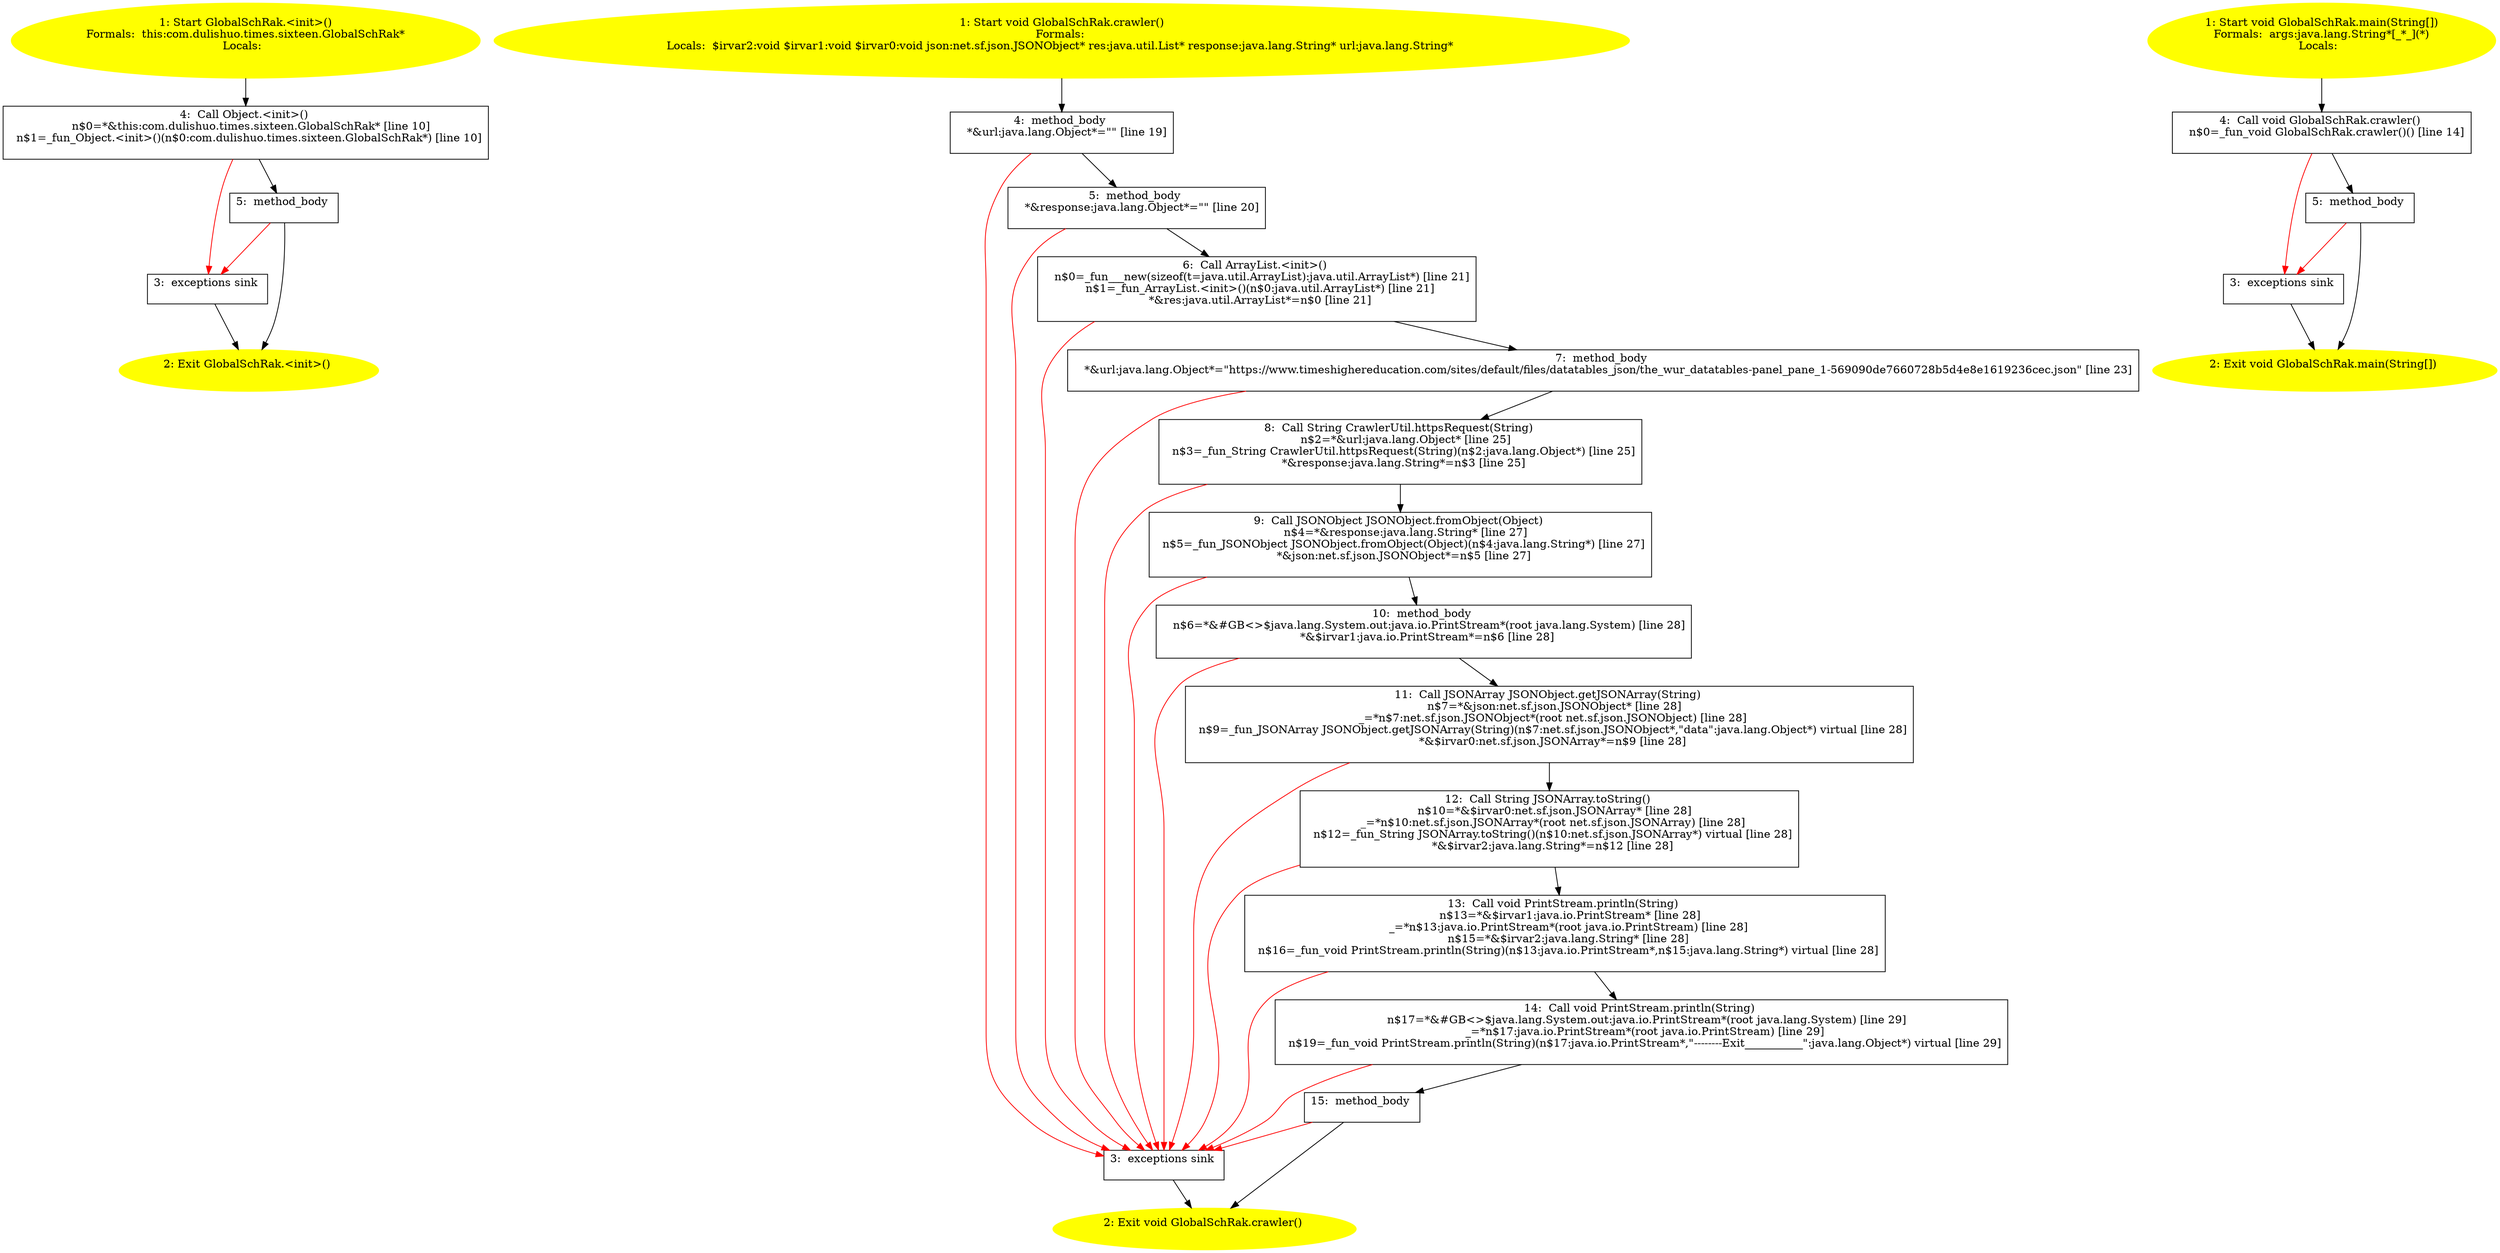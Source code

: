 /* @generated */
digraph cfg {
"com.dulishuo.times.sixteen.GlobalSchRak.<init>().dad577924d927a729d329d858653cf59_1" [label="1: Start GlobalSchRak.<init>()\nFormals:  this:com.dulishuo.times.sixteen.GlobalSchRak*\nLocals:  \n  " color=yellow style=filled]
	

	 "com.dulishuo.times.sixteen.GlobalSchRak.<init>().dad577924d927a729d329d858653cf59_1" -> "com.dulishuo.times.sixteen.GlobalSchRak.<init>().dad577924d927a729d329d858653cf59_4" ;
"com.dulishuo.times.sixteen.GlobalSchRak.<init>().dad577924d927a729d329d858653cf59_2" [label="2: Exit GlobalSchRak.<init>() \n  " color=yellow style=filled]
	

"com.dulishuo.times.sixteen.GlobalSchRak.<init>().dad577924d927a729d329d858653cf59_3" [label="3:  exceptions sink \n  " shape="box"]
	

	 "com.dulishuo.times.sixteen.GlobalSchRak.<init>().dad577924d927a729d329d858653cf59_3" -> "com.dulishuo.times.sixteen.GlobalSchRak.<init>().dad577924d927a729d329d858653cf59_2" ;
"com.dulishuo.times.sixteen.GlobalSchRak.<init>().dad577924d927a729d329d858653cf59_4" [label="4:  Call Object.<init>() \n   n$0=*&this:com.dulishuo.times.sixteen.GlobalSchRak* [line 10]\n  n$1=_fun_Object.<init>()(n$0:com.dulishuo.times.sixteen.GlobalSchRak*) [line 10]\n " shape="box"]
	

	 "com.dulishuo.times.sixteen.GlobalSchRak.<init>().dad577924d927a729d329d858653cf59_4" -> "com.dulishuo.times.sixteen.GlobalSchRak.<init>().dad577924d927a729d329d858653cf59_5" ;
	 "com.dulishuo.times.sixteen.GlobalSchRak.<init>().dad577924d927a729d329d858653cf59_4" -> "com.dulishuo.times.sixteen.GlobalSchRak.<init>().dad577924d927a729d329d858653cf59_3" [color="red" ];
"com.dulishuo.times.sixteen.GlobalSchRak.<init>().dad577924d927a729d329d858653cf59_5" [label="5:  method_body \n  " shape="box"]
	

	 "com.dulishuo.times.sixteen.GlobalSchRak.<init>().dad577924d927a729d329d858653cf59_5" -> "com.dulishuo.times.sixteen.GlobalSchRak.<init>().dad577924d927a729d329d858653cf59_2" ;
	 "com.dulishuo.times.sixteen.GlobalSchRak.<init>().dad577924d927a729d329d858653cf59_5" -> "com.dulishuo.times.sixteen.GlobalSchRak.<init>().dad577924d927a729d329d858653cf59_3" [color="red" ];
"com.dulishuo.times.sixteen.GlobalSchRak.crawler():void.9a0983d520bcf175b050374b6f51ee78_1" [label="1: Start void GlobalSchRak.crawler()\nFormals: \nLocals:  $irvar2:void $irvar1:void $irvar0:void json:net.sf.json.JSONObject* res:java.util.List* response:java.lang.String* url:java.lang.String* \n  " color=yellow style=filled]
	

	 "com.dulishuo.times.sixteen.GlobalSchRak.crawler():void.9a0983d520bcf175b050374b6f51ee78_1" -> "com.dulishuo.times.sixteen.GlobalSchRak.crawler():void.9a0983d520bcf175b050374b6f51ee78_4" ;
"com.dulishuo.times.sixteen.GlobalSchRak.crawler():void.9a0983d520bcf175b050374b6f51ee78_2" [label="2: Exit void GlobalSchRak.crawler() \n  " color=yellow style=filled]
	

"com.dulishuo.times.sixteen.GlobalSchRak.crawler():void.9a0983d520bcf175b050374b6f51ee78_3" [label="3:  exceptions sink \n  " shape="box"]
	

	 "com.dulishuo.times.sixteen.GlobalSchRak.crawler():void.9a0983d520bcf175b050374b6f51ee78_3" -> "com.dulishuo.times.sixteen.GlobalSchRak.crawler():void.9a0983d520bcf175b050374b6f51ee78_2" ;
"com.dulishuo.times.sixteen.GlobalSchRak.crawler():void.9a0983d520bcf175b050374b6f51ee78_4" [label="4:  method_body \n   *&url:java.lang.Object*=\"\" [line 19]\n " shape="box"]
	

	 "com.dulishuo.times.sixteen.GlobalSchRak.crawler():void.9a0983d520bcf175b050374b6f51ee78_4" -> "com.dulishuo.times.sixteen.GlobalSchRak.crawler():void.9a0983d520bcf175b050374b6f51ee78_5" ;
	 "com.dulishuo.times.sixteen.GlobalSchRak.crawler():void.9a0983d520bcf175b050374b6f51ee78_4" -> "com.dulishuo.times.sixteen.GlobalSchRak.crawler():void.9a0983d520bcf175b050374b6f51ee78_3" [color="red" ];
"com.dulishuo.times.sixteen.GlobalSchRak.crawler():void.9a0983d520bcf175b050374b6f51ee78_5" [label="5:  method_body \n   *&response:java.lang.Object*=\"\" [line 20]\n " shape="box"]
	

	 "com.dulishuo.times.sixteen.GlobalSchRak.crawler():void.9a0983d520bcf175b050374b6f51ee78_5" -> "com.dulishuo.times.sixteen.GlobalSchRak.crawler():void.9a0983d520bcf175b050374b6f51ee78_6" ;
	 "com.dulishuo.times.sixteen.GlobalSchRak.crawler():void.9a0983d520bcf175b050374b6f51ee78_5" -> "com.dulishuo.times.sixteen.GlobalSchRak.crawler():void.9a0983d520bcf175b050374b6f51ee78_3" [color="red" ];
"com.dulishuo.times.sixteen.GlobalSchRak.crawler():void.9a0983d520bcf175b050374b6f51ee78_6" [label="6:  Call ArrayList.<init>() \n   n$0=_fun___new(sizeof(t=java.util.ArrayList):java.util.ArrayList*) [line 21]\n  n$1=_fun_ArrayList.<init>()(n$0:java.util.ArrayList*) [line 21]\n  *&res:java.util.ArrayList*=n$0 [line 21]\n " shape="box"]
	

	 "com.dulishuo.times.sixteen.GlobalSchRak.crawler():void.9a0983d520bcf175b050374b6f51ee78_6" -> "com.dulishuo.times.sixteen.GlobalSchRak.crawler():void.9a0983d520bcf175b050374b6f51ee78_7" ;
	 "com.dulishuo.times.sixteen.GlobalSchRak.crawler():void.9a0983d520bcf175b050374b6f51ee78_6" -> "com.dulishuo.times.sixteen.GlobalSchRak.crawler():void.9a0983d520bcf175b050374b6f51ee78_3" [color="red" ];
"com.dulishuo.times.sixteen.GlobalSchRak.crawler():void.9a0983d520bcf175b050374b6f51ee78_7" [label="7:  method_body \n   *&url:java.lang.Object*=\"https://www.timeshighereducation.com/sites/default/files/datatables_json/the_wur_datatables-panel_pane_1-569090de7660728b5d4e8e1619236cec.json\" [line 23]\n " shape="box"]
	

	 "com.dulishuo.times.sixteen.GlobalSchRak.crawler():void.9a0983d520bcf175b050374b6f51ee78_7" -> "com.dulishuo.times.sixteen.GlobalSchRak.crawler():void.9a0983d520bcf175b050374b6f51ee78_8" ;
	 "com.dulishuo.times.sixteen.GlobalSchRak.crawler():void.9a0983d520bcf175b050374b6f51ee78_7" -> "com.dulishuo.times.sixteen.GlobalSchRak.crawler():void.9a0983d520bcf175b050374b6f51ee78_3" [color="red" ];
"com.dulishuo.times.sixteen.GlobalSchRak.crawler():void.9a0983d520bcf175b050374b6f51ee78_8" [label="8:  Call String CrawlerUtil.httpsRequest(String) \n   n$2=*&url:java.lang.Object* [line 25]\n  n$3=_fun_String CrawlerUtil.httpsRequest(String)(n$2:java.lang.Object*) [line 25]\n  *&response:java.lang.String*=n$3 [line 25]\n " shape="box"]
	

	 "com.dulishuo.times.sixteen.GlobalSchRak.crawler():void.9a0983d520bcf175b050374b6f51ee78_8" -> "com.dulishuo.times.sixteen.GlobalSchRak.crawler():void.9a0983d520bcf175b050374b6f51ee78_9" ;
	 "com.dulishuo.times.sixteen.GlobalSchRak.crawler():void.9a0983d520bcf175b050374b6f51ee78_8" -> "com.dulishuo.times.sixteen.GlobalSchRak.crawler():void.9a0983d520bcf175b050374b6f51ee78_3" [color="red" ];
"com.dulishuo.times.sixteen.GlobalSchRak.crawler():void.9a0983d520bcf175b050374b6f51ee78_9" [label="9:  Call JSONObject JSONObject.fromObject(Object) \n   n$4=*&response:java.lang.String* [line 27]\n  n$5=_fun_JSONObject JSONObject.fromObject(Object)(n$4:java.lang.String*) [line 27]\n  *&json:net.sf.json.JSONObject*=n$5 [line 27]\n " shape="box"]
	

	 "com.dulishuo.times.sixteen.GlobalSchRak.crawler():void.9a0983d520bcf175b050374b6f51ee78_9" -> "com.dulishuo.times.sixteen.GlobalSchRak.crawler():void.9a0983d520bcf175b050374b6f51ee78_10" ;
	 "com.dulishuo.times.sixteen.GlobalSchRak.crawler():void.9a0983d520bcf175b050374b6f51ee78_9" -> "com.dulishuo.times.sixteen.GlobalSchRak.crawler():void.9a0983d520bcf175b050374b6f51ee78_3" [color="red" ];
"com.dulishuo.times.sixteen.GlobalSchRak.crawler():void.9a0983d520bcf175b050374b6f51ee78_10" [label="10:  method_body \n   n$6=*&#GB<>$java.lang.System.out:java.io.PrintStream*(root java.lang.System) [line 28]\n  *&$irvar1:java.io.PrintStream*=n$6 [line 28]\n " shape="box"]
	

	 "com.dulishuo.times.sixteen.GlobalSchRak.crawler():void.9a0983d520bcf175b050374b6f51ee78_10" -> "com.dulishuo.times.sixteen.GlobalSchRak.crawler():void.9a0983d520bcf175b050374b6f51ee78_11" ;
	 "com.dulishuo.times.sixteen.GlobalSchRak.crawler():void.9a0983d520bcf175b050374b6f51ee78_10" -> "com.dulishuo.times.sixteen.GlobalSchRak.crawler():void.9a0983d520bcf175b050374b6f51ee78_3" [color="red" ];
"com.dulishuo.times.sixteen.GlobalSchRak.crawler():void.9a0983d520bcf175b050374b6f51ee78_11" [label="11:  Call JSONArray JSONObject.getJSONArray(String) \n   n$7=*&json:net.sf.json.JSONObject* [line 28]\n  _=*n$7:net.sf.json.JSONObject*(root net.sf.json.JSONObject) [line 28]\n  n$9=_fun_JSONArray JSONObject.getJSONArray(String)(n$7:net.sf.json.JSONObject*,\"data\":java.lang.Object*) virtual [line 28]\n  *&$irvar0:net.sf.json.JSONArray*=n$9 [line 28]\n " shape="box"]
	

	 "com.dulishuo.times.sixteen.GlobalSchRak.crawler():void.9a0983d520bcf175b050374b6f51ee78_11" -> "com.dulishuo.times.sixteen.GlobalSchRak.crawler():void.9a0983d520bcf175b050374b6f51ee78_12" ;
	 "com.dulishuo.times.sixteen.GlobalSchRak.crawler():void.9a0983d520bcf175b050374b6f51ee78_11" -> "com.dulishuo.times.sixteen.GlobalSchRak.crawler():void.9a0983d520bcf175b050374b6f51ee78_3" [color="red" ];
"com.dulishuo.times.sixteen.GlobalSchRak.crawler():void.9a0983d520bcf175b050374b6f51ee78_12" [label="12:  Call String JSONArray.toString() \n   n$10=*&$irvar0:net.sf.json.JSONArray* [line 28]\n  _=*n$10:net.sf.json.JSONArray*(root net.sf.json.JSONArray) [line 28]\n  n$12=_fun_String JSONArray.toString()(n$10:net.sf.json.JSONArray*) virtual [line 28]\n  *&$irvar2:java.lang.String*=n$12 [line 28]\n " shape="box"]
	

	 "com.dulishuo.times.sixteen.GlobalSchRak.crawler():void.9a0983d520bcf175b050374b6f51ee78_12" -> "com.dulishuo.times.sixteen.GlobalSchRak.crawler():void.9a0983d520bcf175b050374b6f51ee78_13" ;
	 "com.dulishuo.times.sixteen.GlobalSchRak.crawler():void.9a0983d520bcf175b050374b6f51ee78_12" -> "com.dulishuo.times.sixteen.GlobalSchRak.crawler():void.9a0983d520bcf175b050374b6f51ee78_3" [color="red" ];
"com.dulishuo.times.sixteen.GlobalSchRak.crawler():void.9a0983d520bcf175b050374b6f51ee78_13" [label="13:  Call void PrintStream.println(String) \n   n$13=*&$irvar1:java.io.PrintStream* [line 28]\n  _=*n$13:java.io.PrintStream*(root java.io.PrintStream) [line 28]\n  n$15=*&$irvar2:java.lang.String* [line 28]\n  n$16=_fun_void PrintStream.println(String)(n$13:java.io.PrintStream*,n$15:java.lang.String*) virtual [line 28]\n " shape="box"]
	

	 "com.dulishuo.times.sixteen.GlobalSchRak.crawler():void.9a0983d520bcf175b050374b6f51ee78_13" -> "com.dulishuo.times.sixteen.GlobalSchRak.crawler():void.9a0983d520bcf175b050374b6f51ee78_14" ;
	 "com.dulishuo.times.sixteen.GlobalSchRak.crawler():void.9a0983d520bcf175b050374b6f51ee78_13" -> "com.dulishuo.times.sixteen.GlobalSchRak.crawler():void.9a0983d520bcf175b050374b6f51ee78_3" [color="red" ];
"com.dulishuo.times.sixteen.GlobalSchRak.crawler():void.9a0983d520bcf175b050374b6f51ee78_14" [label="14:  Call void PrintStream.println(String) \n   n$17=*&#GB<>$java.lang.System.out:java.io.PrintStream*(root java.lang.System) [line 29]\n  _=*n$17:java.io.PrintStream*(root java.io.PrintStream) [line 29]\n  n$19=_fun_void PrintStream.println(String)(n$17:java.io.PrintStream*,\"--------Exit___________\":java.lang.Object*) virtual [line 29]\n " shape="box"]
	

	 "com.dulishuo.times.sixteen.GlobalSchRak.crawler():void.9a0983d520bcf175b050374b6f51ee78_14" -> "com.dulishuo.times.sixteen.GlobalSchRak.crawler():void.9a0983d520bcf175b050374b6f51ee78_15" ;
	 "com.dulishuo.times.sixteen.GlobalSchRak.crawler():void.9a0983d520bcf175b050374b6f51ee78_14" -> "com.dulishuo.times.sixteen.GlobalSchRak.crawler():void.9a0983d520bcf175b050374b6f51ee78_3" [color="red" ];
"com.dulishuo.times.sixteen.GlobalSchRak.crawler():void.9a0983d520bcf175b050374b6f51ee78_15" [label="15:  method_body \n  " shape="box"]
	

	 "com.dulishuo.times.sixteen.GlobalSchRak.crawler():void.9a0983d520bcf175b050374b6f51ee78_15" -> "com.dulishuo.times.sixteen.GlobalSchRak.crawler():void.9a0983d520bcf175b050374b6f51ee78_2" ;
	 "com.dulishuo.times.sixteen.GlobalSchRak.crawler():void.9a0983d520bcf175b050374b6f51ee78_15" -> "com.dulishuo.times.sixteen.GlobalSchRak.crawler():void.9a0983d520bcf175b050374b6f51ee78_3" [color="red" ];
"com.dulishuo.times.sixteen.GlobalSchRak.main(java.lang.String[]):void.0ce55ee0543696f42eb597f0808a959e_1" [label="1: Start void GlobalSchRak.main(String[])\nFormals:  args:java.lang.String*[_*_](*)\nLocals:  \n  " color=yellow style=filled]
	

	 "com.dulishuo.times.sixteen.GlobalSchRak.main(java.lang.String[]):void.0ce55ee0543696f42eb597f0808a959e_1" -> "com.dulishuo.times.sixteen.GlobalSchRak.main(java.lang.String[]):void.0ce55ee0543696f42eb597f0808a959e_4" ;
"com.dulishuo.times.sixteen.GlobalSchRak.main(java.lang.String[]):void.0ce55ee0543696f42eb597f0808a959e_2" [label="2: Exit void GlobalSchRak.main(String[]) \n  " color=yellow style=filled]
	

"com.dulishuo.times.sixteen.GlobalSchRak.main(java.lang.String[]):void.0ce55ee0543696f42eb597f0808a959e_3" [label="3:  exceptions sink \n  " shape="box"]
	

	 "com.dulishuo.times.sixteen.GlobalSchRak.main(java.lang.String[]):void.0ce55ee0543696f42eb597f0808a959e_3" -> "com.dulishuo.times.sixteen.GlobalSchRak.main(java.lang.String[]):void.0ce55ee0543696f42eb597f0808a959e_2" ;
"com.dulishuo.times.sixteen.GlobalSchRak.main(java.lang.String[]):void.0ce55ee0543696f42eb597f0808a959e_4" [label="4:  Call void GlobalSchRak.crawler() \n   n$0=_fun_void GlobalSchRak.crawler()() [line 14]\n " shape="box"]
	

	 "com.dulishuo.times.sixteen.GlobalSchRak.main(java.lang.String[]):void.0ce55ee0543696f42eb597f0808a959e_4" -> "com.dulishuo.times.sixteen.GlobalSchRak.main(java.lang.String[]):void.0ce55ee0543696f42eb597f0808a959e_5" ;
	 "com.dulishuo.times.sixteen.GlobalSchRak.main(java.lang.String[]):void.0ce55ee0543696f42eb597f0808a959e_4" -> "com.dulishuo.times.sixteen.GlobalSchRak.main(java.lang.String[]):void.0ce55ee0543696f42eb597f0808a959e_3" [color="red" ];
"com.dulishuo.times.sixteen.GlobalSchRak.main(java.lang.String[]):void.0ce55ee0543696f42eb597f0808a959e_5" [label="5:  method_body \n  " shape="box"]
	

	 "com.dulishuo.times.sixteen.GlobalSchRak.main(java.lang.String[]):void.0ce55ee0543696f42eb597f0808a959e_5" -> "com.dulishuo.times.sixteen.GlobalSchRak.main(java.lang.String[]):void.0ce55ee0543696f42eb597f0808a959e_2" ;
	 "com.dulishuo.times.sixteen.GlobalSchRak.main(java.lang.String[]):void.0ce55ee0543696f42eb597f0808a959e_5" -> "com.dulishuo.times.sixteen.GlobalSchRak.main(java.lang.String[]):void.0ce55ee0543696f42eb597f0808a959e_3" [color="red" ];
}
